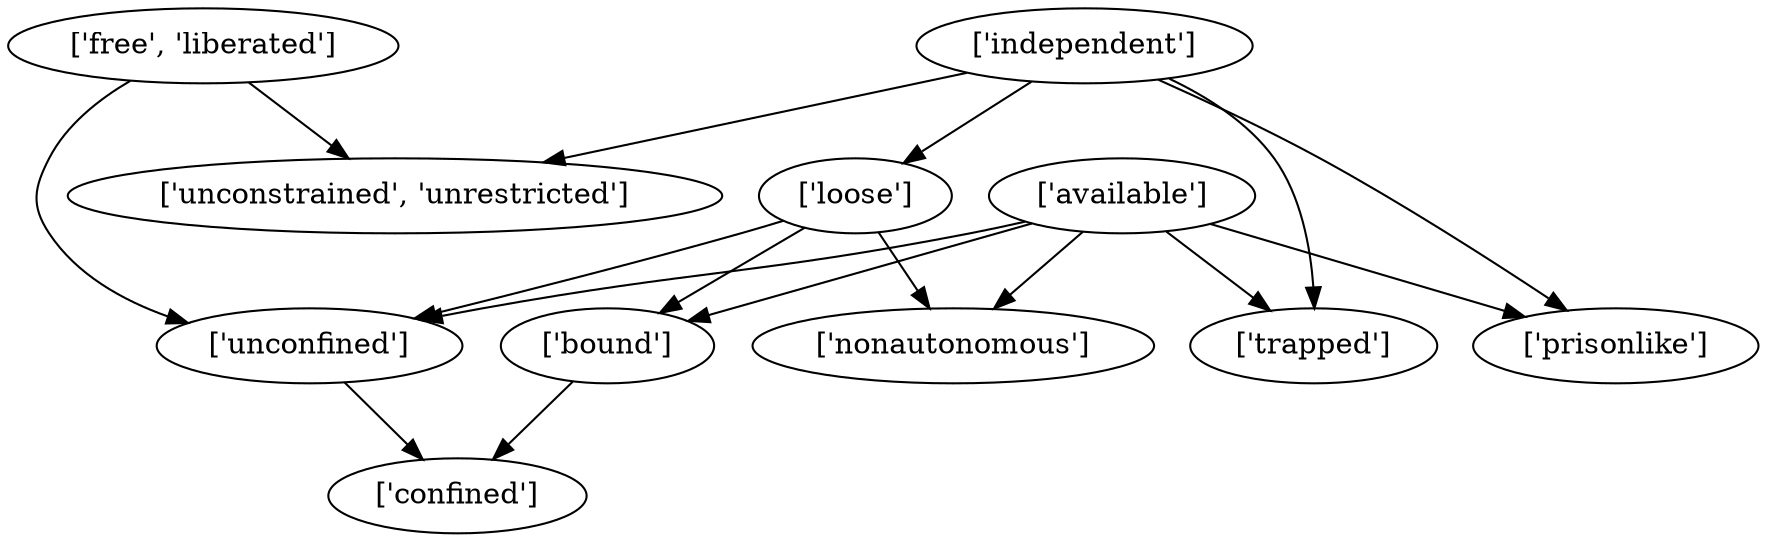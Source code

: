 strict digraph  {
	"['available']" -> "['unconfined']";
	"['available']" -> "['nonautonomous']";
	"['available']" -> "['trapped']";
	"['available']" -> "['prisonlike']";
	"['available']" -> "['bound']";
	"['unconfined']" -> "['confined']";
	"['bound']" -> "['confined']";
	"['free', 'liberated']" -> "['unconfined']";
	"['free', 'liberated']" -> "['unconstrained', 'unrestricted']";
	"['loose']" -> "['unconfined']";
	"['loose']" -> "['nonautonomous']";
	"['loose']" -> "['bound']";
	"['independent']" -> "['trapped']";
	"['independent']" -> "['prisonlike']";
	"['independent']" -> "['unconstrained', 'unrestricted']";
	"['independent']" -> "['loose']";
}
